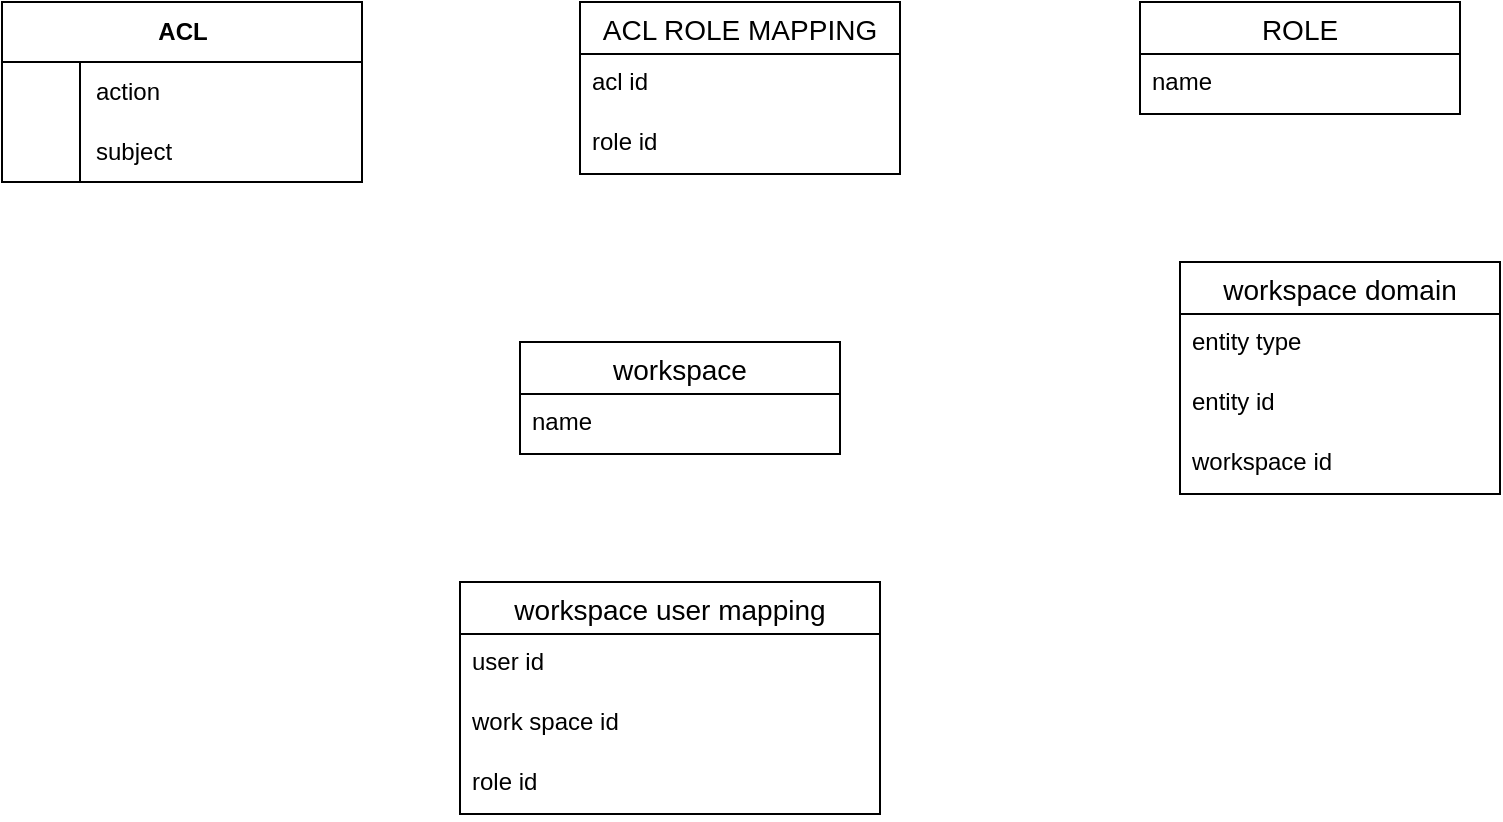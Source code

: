 <mxfile version="26.0.3">
  <diagram name="Page-1" id="3iX-CgzKAIQnWKGgBG3z">
    <mxGraphModel dx="1434" dy="738" grid="1" gridSize="10" guides="1" tooltips="1" connect="1" arrows="1" fold="1" page="1" pageScale="1" pageWidth="850" pageHeight="1100" math="0" shadow="0">
      <root>
        <mxCell id="0" />
        <mxCell id="1" parent="0" />
        <mxCell id="zRn12zBAXjgYvRTHLakO-1" value="ACL" style="shape=table;startSize=30;container=1;collapsible=1;childLayout=tableLayout;fixedRows=1;rowLines=0;fontStyle=1;align=center;resizeLast=1;html=1;" vertex="1" parent="1">
          <mxGeometry x="41" y="30" width="180" height="90" as="geometry">
            <mxRectangle x="41" y="30" width="60" height="30" as="alternateBounds" />
          </mxGeometry>
        </mxCell>
        <mxCell id="zRn12zBAXjgYvRTHLakO-5" value="" style="shape=tableRow;horizontal=0;startSize=0;swimlaneHead=0;swimlaneBody=0;fillColor=none;collapsible=0;dropTarget=0;points=[[0,0.5],[1,0.5]];portConstraint=eastwest;top=0;left=0;right=0;bottom=0;" vertex="1" parent="zRn12zBAXjgYvRTHLakO-1">
          <mxGeometry y="30" width="180" height="30" as="geometry" />
        </mxCell>
        <mxCell id="zRn12zBAXjgYvRTHLakO-6" value="" style="shape=partialRectangle;connectable=0;fillColor=none;top=0;left=0;bottom=0;right=0;editable=1;overflow=hidden;whiteSpace=wrap;html=1;" vertex="1" parent="zRn12zBAXjgYvRTHLakO-5">
          <mxGeometry width="39" height="30" as="geometry">
            <mxRectangle width="39" height="30" as="alternateBounds" />
          </mxGeometry>
        </mxCell>
        <mxCell id="zRn12zBAXjgYvRTHLakO-7" value="action" style="shape=partialRectangle;connectable=0;fillColor=none;top=0;left=0;bottom=0;right=0;align=left;spacingLeft=6;overflow=hidden;whiteSpace=wrap;html=1;" vertex="1" parent="zRn12zBAXjgYvRTHLakO-5">
          <mxGeometry x="39" width="141" height="30" as="geometry">
            <mxRectangle width="141" height="30" as="alternateBounds" />
          </mxGeometry>
        </mxCell>
        <mxCell id="zRn12zBAXjgYvRTHLakO-8" value="" style="shape=tableRow;horizontal=0;startSize=0;swimlaneHead=0;swimlaneBody=0;fillColor=none;collapsible=0;dropTarget=0;points=[[0,0.5],[1,0.5]];portConstraint=eastwest;top=0;left=0;right=0;bottom=0;" vertex="1" parent="zRn12zBAXjgYvRTHLakO-1">
          <mxGeometry y="60" width="180" height="30" as="geometry" />
        </mxCell>
        <mxCell id="zRn12zBAXjgYvRTHLakO-9" value="" style="shape=partialRectangle;connectable=0;fillColor=none;top=0;left=0;bottom=0;right=0;editable=1;overflow=hidden;whiteSpace=wrap;html=1;" vertex="1" parent="zRn12zBAXjgYvRTHLakO-8">
          <mxGeometry width="39" height="30" as="geometry">
            <mxRectangle width="39" height="30" as="alternateBounds" />
          </mxGeometry>
        </mxCell>
        <mxCell id="zRn12zBAXjgYvRTHLakO-10" value="subject" style="shape=partialRectangle;connectable=0;fillColor=none;top=0;left=0;bottom=0;right=0;align=left;spacingLeft=6;overflow=hidden;whiteSpace=wrap;html=1;" vertex="1" parent="zRn12zBAXjgYvRTHLakO-8">
          <mxGeometry x="39" width="141" height="30" as="geometry">
            <mxRectangle width="141" height="30" as="alternateBounds" />
          </mxGeometry>
        </mxCell>
        <mxCell id="zRn12zBAXjgYvRTHLakO-17" value="ROLE" style="swimlane;fontStyle=0;childLayout=stackLayout;horizontal=1;startSize=26;horizontalStack=0;resizeParent=1;resizeParentMax=0;resizeLast=0;collapsible=1;marginBottom=0;align=center;fontSize=14;" vertex="1" parent="1">
          <mxGeometry x="610" y="30" width="160" height="56" as="geometry" />
        </mxCell>
        <mxCell id="zRn12zBAXjgYvRTHLakO-18" value="name" style="text;strokeColor=none;fillColor=none;spacingLeft=4;spacingRight=4;overflow=hidden;rotatable=0;points=[[0,0.5],[1,0.5]];portConstraint=eastwest;fontSize=12;whiteSpace=wrap;html=1;" vertex="1" parent="zRn12zBAXjgYvRTHLakO-17">
          <mxGeometry y="26" width="160" height="30" as="geometry" />
        </mxCell>
        <mxCell id="zRn12zBAXjgYvRTHLakO-21" value="ACL ROLE MAPPING" style="swimlane;fontStyle=0;childLayout=stackLayout;horizontal=1;startSize=26;horizontalStack=0;resizeParent=1;resizeParentMax=0;resizeLast=0;collapsible=1;marginBottom=0;align=center;fontSize=14;" vertex="1" parent="1">
          <mxGeometry x="330" y="30" width="160" height="86" as="geometry" />
        </mxCell>
        <mxCell id="zRn12zBAXjgYvRTHLakO-22" value="acl id" style="text;strokeColor=none;fillColor=none;spacingLeft=4;spacingRight=4;overflow=hidden;rotatable=0;points=[[0,0.5],[1,0.5]];portConstraint=eastwest;fontSize=12;whiteSpace=wrap;html=1;" vertex="1" parent="zRn12zBAXjgYvRTHLakO-21">
          <mxGeometry y="26" width="160" height="30" as="geometry" />
        </mxCell>
        <mxCell id="zRn12zBAXjgYvRTHLakO-23" value="role id" style="text;strokeColor=none;fillColor=none;spacingLeft=4;spacingRight=4;overflow=hidden;rotatable=0;points=[[0,0.5],[1,0.5]];portConstraint=eastwest;fontSize=12;whiteSpace=wrap;html=1;" vertex="1" parent="zRn12zBAXjgYvRTHLakO-21">
          <mxGeometry y="56" width="160" height="30" as="geometry" />
        </mxCell>
        <mxCell id="zRn12zBAXjgYvRTHLakO-29" value="workspace" style="swimlane;fontStyle=0;childLayout=stackLayout;horizontal=1;startSize=26;horizontalStack=0;resizeParent=1;resizeParentMax=0;resizeLast=0;collapsible=1;marginBottom=0;align=center;fontSize=14;" vertex="1" parent="1">
          <mxGeometry x="300" y="200" width="160" height="56" as="geometry" />
        </mxCell>
        <mxCell id="zRn12zBAXjgYvRTHLakO-30" value="name" style="text;strokeColor=none;fillColor=none;spacingLeft=4;spacingRight=4;overflow=hidden;rotatable=0;points=[[0,0.5],[1,0.5]];portConstraint=eastwest;fontSize=12;whiteSpace=wrap;html=1;" vertex="1" parent="zRn12zBAXjgYvRTHLakO-29">
          <mxGeometry y="26" width="160" height="30" as="geometry" />
        </mxCell>
        <mxCell id="zRn12zBAXjgYvRTHLakO-33" value="workspace domain" style="swimlane;fontStyle=0;childLayout=stackLayout;horizontal=1;startSize=26;horizontalStack=0;resizeParent=1;resizeParentMax=0;resizeLast=0;collapsible=1;marginBottom=0;align=center;fontSize=14;" vertex="1" parent="1">
          <mxGeometry x="630" y="160" width="160" height="116" as="geometry" />
        </mxCell>
        <mxCell id="zRn12zBAXjgYvRTHLakO-34" value="entity type" style="text;strokeColor=none;fillColor=none;spacingLeft=4;spacingRight=4;overflow=hidden;rotatable=0;points=[[0,0.5],[1,0.5]];portConstraint=eastwest;fontSize=12;whiteSpace=wrap;html=1;" vertex="1" parent="zRn12zBAXjgYvRTHLakO-33">
          <mxGeometry y="26" width="160" height="30" as="geometry" />
        </mxCell>
        <mxCell id="zRn12zBAXjgYvRTHLakO-35" value="entity id" style="text;strokeColor=none;fillColor=none;spacingLeft=4;spacingRight=4;overflow=hidden;rotatable=0;points=[[0,0.5],[1,0.5]];portConstraint=eastwest;fontSize=12;whiteSpace=wrap;html=1;" vertex="1" parent="zRn12zBAXjgYvRTHLakO-33">
          <mxGeometry y="56" width="160" height="30" as="geometry" />
        </mxCell>
        <mxCell id="zRn12zBAXjgYvRTHLakO-36" value="workspace id" style="text;strokeColor=none;fillColor=none;spacingLeft=4;spacingRight=4;overflow=hidden;rotatable=0;points=[[0,0.5],[1,0.5]];portConstraint=eastwest;fontSize=12;whiteSpace=wrap;html=1;" vertex="1" parent="zRn12zBAXjgYvRTHLakO-33">
          <mxGeometry y="86" width="160" height="30" as="geometry" />
        </mxCell>
        <mxCell id="zRn12zBAXjgYvRTHLakO-37" value="workspace user mapping" style="swimlane;fontStyle=0;childLayout=stackLayout;horizontal=1;startSize=26;horizontalStack=0;resizeParent=1;resizeParentMax=0;resizeLast=0;collapsible=1;marginBottom=0;align=center;fontSize=14;" vertex="1" parent="1">
          <mxGeometry x="270" y="320" width="210" height="116" as="geometry" />
        </mxCell>
        <mxCell id="zRn12zBAXjgYvRTHLakO-38" value="user id" style="text;strokeColor=none;fillColor=none;spacingLeft=4;spacingRight=4;overflow=hidden;rotatable=0;points=[[0,0.5],[1,0.5]];portConstraint=eastwest;fontSize=12;whiteSpace=wrap;html=1;" vertex="1" parent="zRn12zBAXjgYvRTHLakO-37">
          <mxGeometry y="26" width="210" height="30" as="geometry" />
        </mxCell>
        <mxCell id="zRn12zBAXjgYvRTHLakO-39" value="work space id" style="text;strokeColor=none;fillColor=none;spacingLeft=4;spacingRight=4;overflow=hidden;rotatable=0;points=[[0,0.5],[1,0.5]];portConstraint=eastwest;fontSize=12;whiteSpace=wrap;html=1;" vertex="1" parent="zRn12zBAXjgYvRTHLakO-37">
          <mxGeometry y="56" width="210" height="30" as="geometry" />
        </mxCell>
        <mxCell id="zRn12zBAXjgYvRTHLakO-41" value="role id" style="text;strokeColor=none;fillColor=none;spacingLeft=4;spacingRight=4;overflow=hidden;rotatable=0;points=[[0,0.5],[1,0.5]];portConstraint=eastwest;fontSize=12;whiteSpace=wrap;html=1;" vertex="1" parent="zRn12zBAXjgYvRTHLakO-37">
          <mxGeometry y="86" width="210" height="30" as="geometry" />
        </mxCell>
      </root>
    </mxGraphModel>
  </diagram>
</mxfile>
